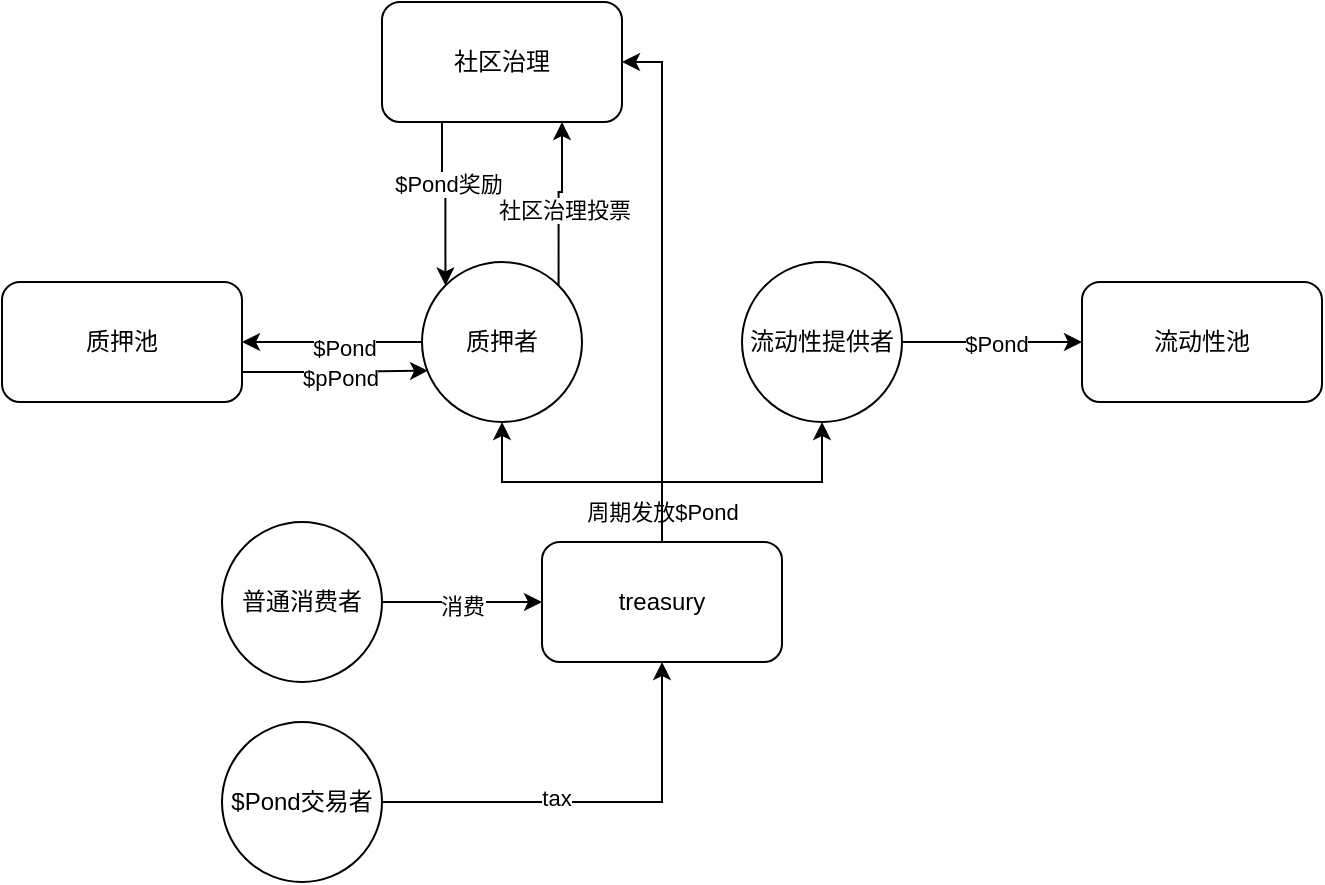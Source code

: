 <mxfile version="22.1.11" type="github">
  <diagram name="第 1 页" id="8xPRyCYHTkm_DeoskmZx">
    <mxGraphModel dx="887" dy="1741" grid="1" gridSize="10" guides="1" tooltips="1" connect="1" arrows="1" fold="1" page="1" pageScale="1" pageWidth="827" pageHeight="1169" math="0" shadow="0">
      <root>
        <mxCell id="0" />
        <mxCell id="1" parent="0" />
        <mxCell id="QSgJHtdPHfBxk9B_Nfml-5" style="edgeStyle=orthogonalEdgeStyle;rounded=0;orthogonalLoop=1;jettySize=auto;html=1;exitX=1;exitY=0.5;exitDx=0;exitDy=0;entryX=0;entryY=0.5;entryDx=0;entryDy=0;" edge="1" parent="1" source="QSgJHtdPHfBxk9B_Nfml-1" target="QSgJHtdPHfBxk9B_Nfml-2">
          <mxGeometry relative="1" as="geometry">
            <mxPoint x="310" y="210" as="targetPoint" />
          </mxGeometry>
        </mxCell>
        <mxCell id="QSgJHtdPHfBxk9B_Nfml-7" value="消费" style="edgeLabel;html=1;align=center;verticalAlign=middle;resizable=0;points=[];" vertex="1" connectable="0" parent="QSgJHtdPHfBxk9B_Nfml-5">
          <mxGeometry x="-0.005" y="-2" relative="1" as="geometry">
            <mxPoint as="offset" />
          </mxGeometry>
        </mxCell>
        <mxCell id="QSgJHtdPHfBxk9B_Nfml-1" value="普通消费者" style="ellipse;whiteSpace=wrap;html=1;aspect=fixed;" vertex="1" parent="1">
          <mxGeometry x="360" y="170" width="80" height="80" as="geometry" />
        </mxCell>
        <mxCell id="QSgJHtdPHfBxk9B_Nfml-9" style="edgeStyle=orthogonalEdgeStyle;rounded=0;orthogonalLoop=1;jettySize=auto;html=1;exitX=0.5;exitY=0;exitDx=0;exitDy=0;entryX=0.5;entryY=1;entryDx=0;entryDy=0;" edge="1" parent="1" source="QSgJHtdPHfBxk9B_Nfml-2" target="QSgJHtdPHfBxk9B_Nfml-3">
          <mxGeometry relative="1" as="geometry" />
        </mxCell>
        <mxCell id="QSgJHtdPHfBxk9B_Nfml-10" style="edgeStyle=orthogonalEdgeStyle;rounded=0;orthogonalLoop=1;jettySize=auto;html=1;exitX=0.5;exitY=0;exitDx=0;exitDy=0;entryX=0.5;entryY=1;entryDx=0;entryDy=0;" edge="1" parent="1" source="QSgJHtdPHfBxk9B_Nfml-2" target="QSgJHtdPHfBxk9B_Nfml-4">
          <mxGeometry relative="1" as="geometry" />
        </mxCell>
        <mxCell id="QSgJHtdPHfBxk9B_Nfml-14" value="周期发放$Pond" style="edgeLabel;html=1;align=center;verticalAlign=middle;resizable=0;points=[];" vertex="1" connectable="0" parent="QSgJHtdPHfBxk9B_Nfml-10">
          <mxGeometry x="-0.776" relative="1" as="geometry">
            <mxPoint as="offset" />
          </mxGeometry>
        </mxCell>
        <mxCell id="QSgJHtdPHfBxk9B_Nfml-28" style="edgeStyle=orthogonalEdgeStyle;rounded=0;orthogonalLoop=1;jettySize=auto;html=1;exitX=0.5;exitY=0;exitDx=0;exitDy=0;entryX=1;entryY=0.5;entryDx=0;entryDy=0;" edge="1" parent="1" source="QSgJHtdPHfBxk9B_Nfml-2" target="QSgJHtdPHfBxk9B_Nfml-27">
          <mxGeometry relative="1" as="geometry" />
        </mxCell>
        <mxCell id="QSgJHtdPHfBxk9B_Nfml-2" value="treasury" style="rounded=1;whiteSpace=wrap;html=1;" vertex="1" parent="1">
          <mxGeometry x="520" y="180" width="120" height="60" as="geometry" />
        </mxCell>
        <mxCell id="QSgJHtdPHfBxk9B_Nfml-23" style="edgeStyle=orthogonalEdgeStyle;rounded=0;orthogonalLoop=1;jettySize=auto;html=1;exitX=0;exitY=0.5;exitDx=0;exitDy=0;entryX=1;entryY=0.5;entryDx=0;entryDy=0;" edge="1" parent="1" source="QSgJHtdPHfBxk9B_Nfml-3" target="QSgJHtdPHfBxk9B_Nfml-22">
          <mxGeometry relative="1" as="geometry" />
        </mxCell>
        <mxCell id="QSgJHtdPHfBxk9B_Nfml-24" value="$Pond" style="edgeLabel;html=1;align=center;verticalAlign=middle;resizable=0;points=[];" vertex="1" connectable="0" parent="QSgJHtdPHfBxk9B_Nfml-23">
          <mxGeometry x="-0.126" y="3" relative="1" as="geometry">
            <mxPoint as="offset" />
          </mxGeometry>
        </mxCell>
        <mxCell id="QSgJHtdPHfBxk9B_Nfml-29" style="edgeStyle=orthogonalEdgeStyle;rounded=0;orthogonalLoop=1;jettySize=auto;html=1;exitX=1;exitY=0;exitDx=0;exitDy=0;entryX=0.75;entryY=1;entryDx=0;entryDy=0;" edge="1" parent="1" source="QSgJHtdPHfBxk9B_Nfml-3" target="QSgJHtdPHfBxk9B_Nfml-27">
          <mxGeometry relative="1" as="geometry" />
        </mxCell>
        <mxCell id="QSgJHtdPHfBxk9B_Nfml-30" value="社区治理投票" style="edgeLabel;html=1;align=center;verticalAlign=middle;resizable=0;points=[];" vertex="1" connectable="0" parent="QSgJHtdPHfBxk9B_Nfml-29">
          <mxGeometry x="-0.088" y="-2" relative="1" as="geometry">
            <mxPoint as="offset" />
          </mxGeometry>
        </mxCell>
        <mxCell id="QSgJHtdPHfBxk9B_Nfml-3" value="质押者" style="ellipse;whiteSpace=wrap;html=1;aspect=fixed;" vertex="1" parent="1">
          <mxGeometry x="460" y="40" width="80" height="80" as="geometry" />
        </mxCell>
        <mxCell id="QSgJHtdPHfBxk9B_Nfml-18" style="edgeStyle=orthogonalEdgeStyle;rounded=0;orthogonalLoop=1;jettySize=auto;html=1;exitX=1;exitY=0.5;exitDx=0;exitDy=0;entryX=0;entryY=0.5;entryDx=0;entryDy=0;" edge="1" parent="1" source="QSgJHtdPHfBxk9B_Nfml-4" target="QSgJHtdPHfBxk9B_Nfml-15">
          <mxGeometry relative="1" as="geometry" />
        </mxCell>
        <mxCell id="QSgJHtdPHfBxk9B_Nfml-19" value="$Pond" style="edgeLabel;html=1;align=center;verticalAlign=middle;resizable=0;points=[];" vertex="1" connectable="0" parent="QSgJHtdPHfBxk9B_Nfml-18">
          <mxGeometry x="0.044" y="-1" relative="1" as="geometry">
            <mxPoint as="offset" />
          </mxGeometry>
        </mxCell>
        <mxCell id="QSgJHtdPHfBxk9B_Nfml-4" value="流动性提供者" style="ellipse;whiteSpace=wrap;html=1;aspect=fixed;" vertex="1" parent="1">
          <mxGeometry x="620" y="40" width="80" height="80" as="geometry" />
        </mxCell>
        <mxCell id="QSgJHtdPHfBxk9B_Nfml-12" style="edgeStyle=orthogonalEdgeStyle;rounded=0;orthogonalLoop=1;jettySize=auto;html=1;exitX=1;exitY=0.5;exitDx=0;exitDy=0;entryX=0.5;entryY=1;entryDx=0;entryDy=0;" edge="1" parent="1" source="QSgJHtdPHfBxk9B_Nfml-11" target="QSgJHtdPHfBxk9B_Nfml-2">
          <mxGeometry relative="1" as="geometry" />
        </mxCell>
        <mxCell id="QSgJHtdPHfBxk9B_Nfml-13" value="tax" style="edgeLabel;html=1;align=center;verticalAlign=middle;resizable=0;points=[];" vertex="1" connectable="0" parent="QSgJHtdPHfBxk9B_Nfml-12">
          <mxGeometry x="-0.171" y="2" relative="1" as="geometry">
            <mxPoint as="offset" />
          </mxGeometry>
        </mxCell>
        <mxCell id="QSgJHtdPHfBxk9B_Nfml-11" value="$Pond交易者" style="ellipse;whiteSpace=wrap;html=1;aspect=fixed;" vertex="1" parent="1">
          <mxGeometry x="360" y="270" width="80" height="80" as="geometry" />
        </mxCell>
        <mxCell id="QSgJHtdPHfBxk9B_Nfml-15" value="流动性池" style="rounded=1;whiteSpace=wrap;html=1;" vertex="1" parent="1">
          <mxGeometry x="790" y="50" width="120" height="60" as="geometry" />
        </mxCell>
        <mxCell id="QSgJHtdPHfBxk9B_Nfml-22" value="质押池" style="rounded=1;whiteSpace=wrap;html=1;" vertex="1" parent="1">
          <mxGeometry x="250" y="50" width="120" height="60" as="geometry" />
        </mxCell>
        <mxCell id="QSgJHtdPHfBxk9B_Nfml-25" style="edgeStyle=orthogonalEdgeStyle;rounded=0;orthogonalLoop=1;jettySize=auto;html=1;exitX=1;exitY=0.75;exitDx=0;exitDy=0;entryX=0.038;entryY=0.679;entryDx=0;entryDy=0;entryPerimeter=0;" edge="1" parent="1" source="QSgJHtdPHfBxk9B_Nfml-22" target="QSgJHtdPHfBxk9B_Nfml-3">
          <mxGeometry relative="1" as="geometry" />
        </mxCell>
        <mxCell id="QSgJHtdPHfBxk9B_Nfml-26" value="$pPond" style="edgeLabel;html=1;align=center;verticalAlign=middle;resizable=0;points=[];" vertex="1" connectable="0" parent="QSgJHtdPHfBxk9B_Nfml-25">
          <mxGeometry x="0.053" y="-3" relative="1" as="geometry">
            <mxPoint as="offset" />
          </mxGeometry>
        </mxCell>
        <mxCell id="QSgJHtdPHfBxk9B_Nfml-31" style="edgeStyle=orthogonalEdgeStyle;rounded=0;orthogonalLoop=1;jettySize=auto;html=1;exitX=0.25;exitY=1;exitDx=0;exitDy=0;entryX=0;entryY=0;entryDx=0;entryDy=0;" edge="1" parent="1" source="QSgJHtdPHfBxk9B_Nfml-27" target="QSgJHtdPHfBxk9B_Nfml-3">
          <mxGeometry relative="1" as="geometry" />
        </mxCell>
        <mxCell id="QSgJHtdPHfBxk9B_Nfml-32" value="$Pond奖励" style="edgeLabel;html=1;align=center;verticalAlign=middle;resizable=0;points=[];" vertex="1" connectable="0" parent="QSgJHtdPHfBxk9B_Nfml-31">
          <mxGeometry x="0.064" y="1" relative="1" as="geometry">
            <mxPoint y="-12" as="offset" />
          </mxGeometry>
        </mxCell>
        <mxCell id="QSgJHtdPHfBxk9B_Nfml-27" value="社区治理" style="rounded=1;whiteSpace=wrap;html=1;" vertex="1" parent="1">
          <mxGeometry x="440" y="-90" width="120" height="60" as="geometry" />
        </mxCell>
      </root>
    </mxGraphModel>
  </diagram>
</mxfile>
